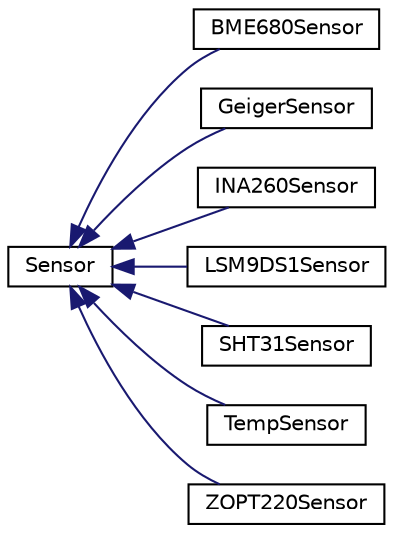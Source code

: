 digraph "Graphical Class Hierarchy"
{
 // INTERACTIVE_SVG=YES
 // LATEX_PDF_SIZE
  bgcolor="transparent";
  edge [fontname="Helvetica",fontsize="10",labelfontname="Helvetica",labelfontsize="10"];
  node [fontname="Helvetica",fontsize="10",shape=record];
  rankdir="LR";
  Node0 [label="Sensor",height=0.2,width=0.4,color="black",URL="$classSensor.html",tooltip="Parent class for sensor objects."];
  Node0 -> Node1 [dir="back",color="midnightblue",fontsize="10",style="solid",fontname="Helvetica"];
  Node1 [label="BME680Sensor",height=0.2,width=0.4,color="black",URL="$classBME680Sensor.html",tooltip="A class to interface with the Adafruit BME680 sensor for environmental data collection."];
  Node0 -> Node2 [dir="back",color="midnightblue",fontsize="10",style="solid",fontname="Helvetica"];
  Node2 [label="GeigerSensor",height=0.2,width=0.4,color="black",URL="$classGeigerSensor.html",tooltip="A class for interfacing with a Geiger counter sensor."];
  Node0 -> Node3 [dir="back",color="midnightblue",fontsize="10",style="solid",fontname="Helvetica"];
  Node3 [label="INA260Sensor",height=0.2,width=0.4,color="black",URL="$classINA260Sensor.html",tooltip="A class to interface with the Adafruit INA260 sensor for current, voltage, and power measurements."];
  Node0 -> Node4 [dir="back",color="midnightblue",fontsize="10",style="solid",fontname="Helvetica"];
  Node4 [label="LSM9DS1Sensor",height=0.2,width=0.4,color="black",URL="$classLSM9DS1Sensor.html",tooltip="Implementation of the Sensor class for the LSM9DS1 (9-axis IMU)"];
  Node0 -> Node5 [dir="back",color="midnightblue",fontsize="10",style="solid",fontname="Helvetica"];
  Node5 [label="SHT31Sensor",height=0.2,width=0.4,color="black",URL="$classSHT31Sensor.html",tooltip="Interfaces with SHT31 Sensor to collect temperature and humidity data."];
  Node0 -> Node6 [dir="back",color="midnightblue",fontsize="10",style="solid",fontname="Helvetica"];
  Node6 [label="TempSensor",height=0.2,width=0.4,color="black",URL="$classTempSensor.html",tooltip="Implementation of a Sensor for the onboard temperature sensor."];
  Node0 -> Node7 [dir="back",color="midnightblue",fontsize="10",style="solid",fontname="Helvetica"];
  Node7 [label="ZOPT220Sensor",height=0.2,width=0.4,color="black",URL="$classZOPT220Sensor.html",tooltip="A class to interface with the ZOPT220x UV and ambient light sensor."];
}
